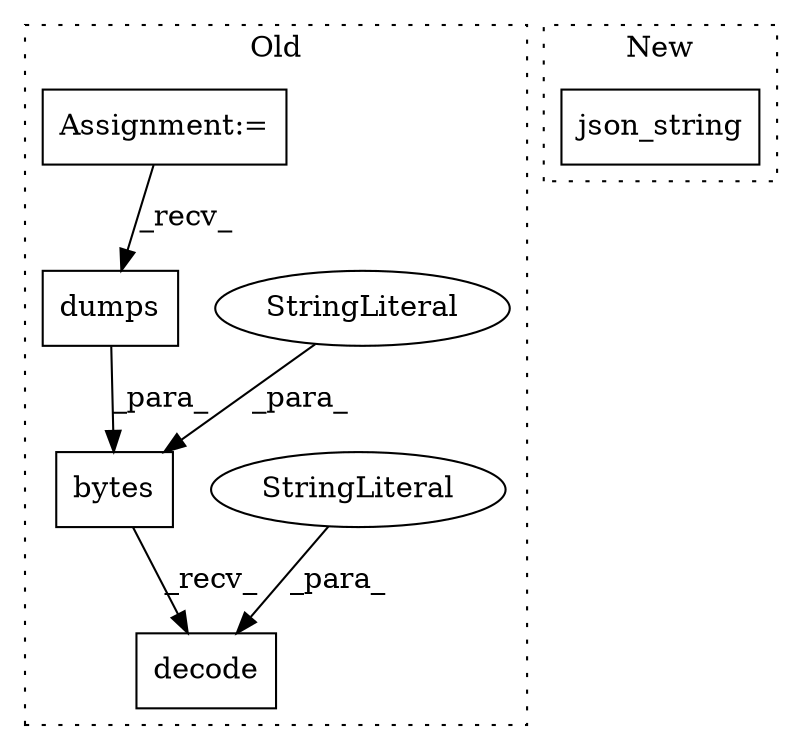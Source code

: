 digraph G {
subgraph cluster0 {
1 [label="bytes" a="32" s="998,1031" l="6,1" shape="box"];
3 [label="dumps" a="32" s="1009,1023" l="6,1" shape="box"];
4 [label="decode" a="32" s="1127,1140" l="7,1" shape="box"];
5 [label="StringLiteral" a="45" s="1134" l="6" shape="ellipse"];
6 [label="StringLiteral" a="45" s="1025" l="6" shape="ellipse"];
7 [label="Assignment:=" a="7" s="873" l="4" shape="box"];
label = "Old";
style="dotted";
}
subgraph cluster1 {
2 [label="json_string" a="32" s="981,1001" l="12,1" shape="box"];
label = "New";
style="dotted";
}
1 -> 4 [label="_recv_"];
3 -> 1 [label="_para_"];
5 -> 4 [label="_para_"];
6 -> 1 [label="_para_"];
7 -> 3 [label="_recv_"];
}